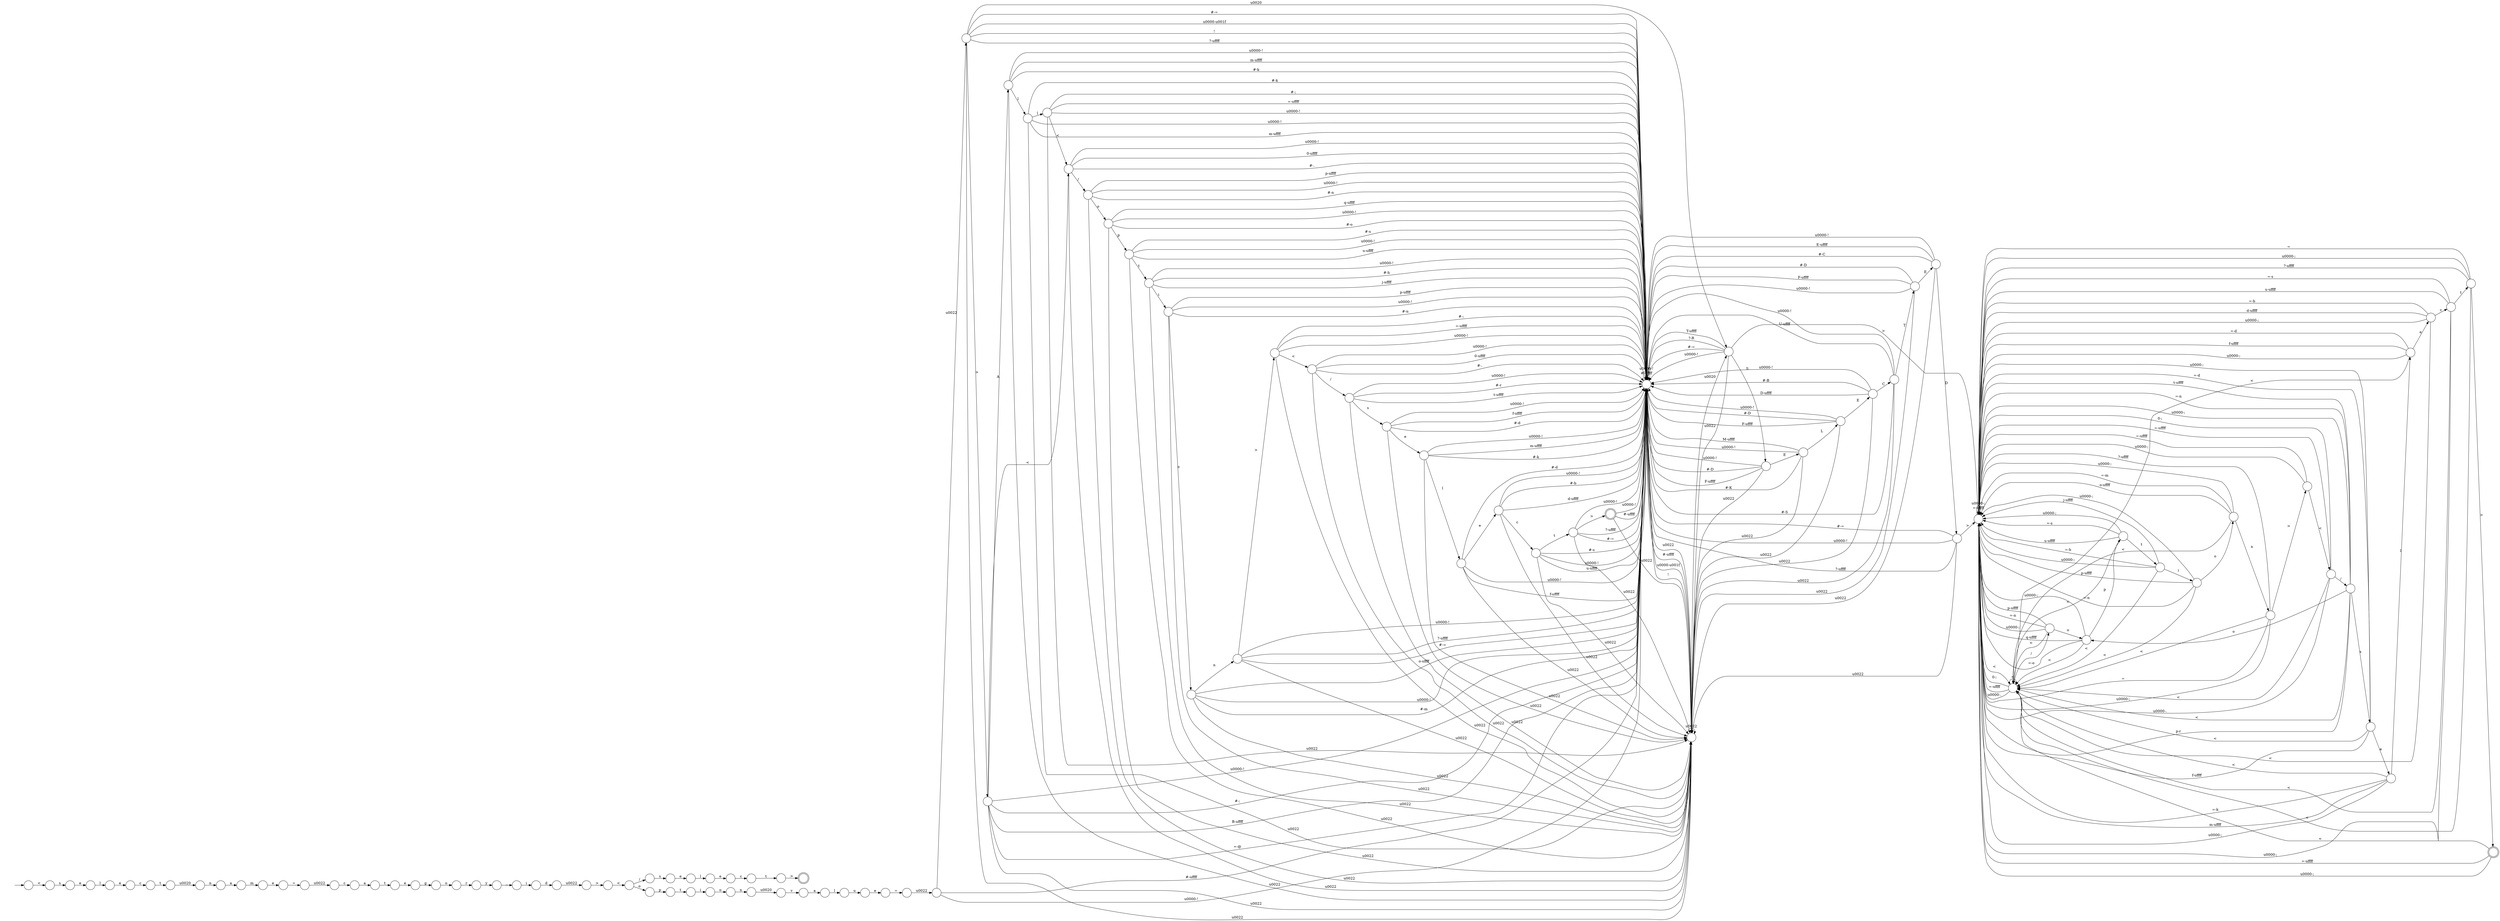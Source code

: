 digraph Automaton {
  rankdir = LR;
  0 [shape=circle,label=""];
  0 -> 19 [label="l"]
  1 [shape=circle,label=""];
  1 -> 88 [label="\u0022"]
  1 -> 102 [label="\u0000-!"]
  1 -> 102 [label="#-K"]
  1 -> 96 [label="L"]
  1 -> 102 [label="M-\uffff"]
  2 [shape=circle,label=""];
  2 -> 53 [label="a"]
  3 [shape=circle,label=""];
  3 -> 3 [label="=-\uffff"]
  3 -> 3 [label="\u0000-;"]
  3 -> 78 [label="<"]
  4 [shape=circle,label=""];
  4 -> 3 [label="="]
  4 -> 14 [label=">"]
  4 -> 3 [label="\u0000-;"]
  4 -> 78 [label="<"]
  4 -> 3 [label="?-\uffff"]
  5 [shape=circle,label=""];
  5 -> 11 [label="c"]
  6 [shape=circle,label=""];
  6 -> 88 [label="\u0022"]
  6 -> 74 [label="A"]
  6 -> 102 [label="\u0000-!"]
  6 -> 102 [label="#-;"]
  6 -> 102 [label="B-\uffff"]
  6 -> 102 [label="=-@"]
  6 -> 99 [label="<"]
  7 [shape=circle,label=""];
  7 -> 17 [label="\u0022"]
  7 -> 102 [label="#-\uffff"]
  7 -> 102 [label="\u0000-!"]
  8 [shape=circle,label=""];
  8 -> 102 [label="#-D"]
  8 -> 88 [label="\u0022"]
  8 -> 102 [label="F-\uffff"]
  8 -> 102 [label="\u0000-!"]
  8 -> 1 [label="E"]
  9 [shape=circle,label=""];
  9 -> 3 [label="=-\uffff"]
  9 -> 3 [label="\u0000-;"]
  9 -> 73 [label="<"]
  10 [shape=circle,label=""];
  10 -> 64 [label="n"]
  11 [shape=circle,label=""];
  11 -> 51 [label="a"]
  12 [shape=circle,label=""];
  12 -> 102 [label="q-\uffff"]
  12 -> 88 [label="\u0022"]
  12 -> 102 [label="\u0000-!"]
  12 -> 66 [label="p"]
  12 -> 102 [label="#-o"]
  13 [shape=circle,label=""];
  13 -> 55 [label=">"]
  14 [shape=doublecircle,label=""];
  14 -> 3 [label="=-\uffff"]
  14 -> 3 [label="\u0000-;"]
  14 -> 78 [label="<"]
  15 [shape=circle,label=""];
  15 -> 3 [label="q-\uffff"]
  15 -> 41 [label="p"]
  15 -> 3 [label="=-o"]
  15 -> 3 [label="\u0000-;"]
  15 -> 78 [label="<"]
  16 [shape=circle,label=""];
  16 -> 3 [label="=-k"]
  16 -> 3 [label="m-\uffff"]
  16 -> 95 [label="l"]
  16 -> 3 [label="\u0000-;"]
  16 -> 78 [label="<"]
  17 [shape=circle,label=""];
  17 -> 88 [label="\u0022"]
  17 -> 102 [label="#-="]
  17 -> 6 [label=">"]
  17 -> 102 [label="\u0000-\u001f"]
  17 -> 86 [label="\u0020"]
  17 -> 102 [label="!"]
  17 -> 102 [label="?-\uffff"]
  18 [shape=circle,label=""];
  18 -> 69 [label="o"]
  19 [shape=circle,label=""];
  19 -> 27 [label="e"]
  20 [shape=circle,label=""];
  20 -> 100 [label="y"]
  21 [shape=circle,label=""];
  21 -> 5 [label="\u0022"]
  22 [shape=circle,label=""];
  22 -> 57 [label="s"]
  23 [shape=circle,label=""];
  23 -> 43 [label="e"]
  24 [shape=circle,label=""];
  24 -> 88 [label="\u0022"]
  24 -> 102 [label="\u0000-!"]
  24 -> 93 [label="T"]
  24 -> 102 [label="#-S"]
  24 -> 102 [label="U-\uffff"]
  25 [shape=circle,label=""];
  25 -> 98 [label="c"]
  25 -> 3 [label="=-b"]
  25 -> 3 [label="d-\uffff"]
  25 -> 3 [label="\u0000-;"]
  25 -> 78 [label="<"]
  26 [shape=circle,label=""];
  26 -> 16 [label="e"]
  26 -> 3 [label="f-\uffff"]
  26 -> 3 [label="\u0000-;"]
  26 -> 78 [label="<"]
  26 -> 3 [label="=-d"]
  27 [shape=circle,label=""];
  27 -> 29 [label="c"]
  28 [shape=circle,label=""];
  28 -> 3 [label="p-r"]
  28 -> 26 [label="s"]
  28 -> 3 [label="t-\uffff"]
  28 -> 3 [label="=-n"]
  28 -> 3 [label="\u0000-;"]
  28 -> 78 [label="<"]
  28 -> 15 [label="o"]
  29 [shape=circle,label=""];
  29 -> 13 [label="t"]
  30 [shape=circle,label=""];
  30 -> 88 [label="\u0022"]
  30 -> 102 [label="\u0000-!"]
  30 -> 102 [label="#-r"]
  30 -> 63 [label="s"]
  30 -> 102 [label="t-\uffff"]
  31 [shape=doublecircle,label=""];
  31 -> 88 [label="\u0022"]
  31 -> 102 [label="#-\uffff"]
  31 -> 102 [label="\u0000-!"]
  32 [shape=circle,label=""];
  32 -> 3 [label="="]
  32 -> 9 [label=">"]
  32 -> 3 [label="\u0000-;"]
  32 -> 78 [label="<"]
  32 -> 3 [label="?-\uffff"]
  33 [shape=circle,label=""];
  33 -> 82 [label="e"]
  34 [shape=circle,label=""];
  34 -> 3 [label="p-\uffff"]
  34 -> 3 [label="=-n"]
  34 -> 3 [label="\u0000-;"]
  34 -> 78 [label="<"]
  34 -> 61 [label="o"]
  35 [shape=circle,label=""];
  35 -> 2 [label="n"]
  36 [shape=circle,label=""];
  36 -> 88 [label="\u0022"]
  36 -> 30 [label="/"]
  36 -> 102 [label="\u0000-!"]
  36 -> 102 [label="0-\uffff"]
  36 -> 102 [label="#-."]
  37 [shape=circle,label=""];
  37 -> 91 [label="p"]
  38 [shape=circle,label=""];
  38 -> 88 [label="\u0022"]
  38 -> 102 [label="\u0000-!"]
  38 -> 84 [label="e"]
  38 -> 102 [label="f-\uffff"]
  38 -> 102 [label="#-d"]
  39 [shape=circle,label=""];
  39 -> 46 [label="v"]
  40 [shape=circle,label=""];
  initial [shape=plaintext,label=""];
  initial -> 40
  40 -> 68 [label="<"]
  41 [shape=circle,label=""];
  41 -> 79 [label="t"]
  41 -> 3 [label="u-\uffff"]
  41 -> 3 [label="\u0000-;"]
  41 -> 78 [label="<"]
  41 -> 3 [label="=-s"]
  42 [shape=circle,label=""];
  42 -> 88 [label="\u0022"]
  42 -> 102 [label="p-\uffff"]
  42 -> 102 [label="\u0000-!"]
  42 -> 102 [label="#-n"]
  42 -> 12 [label="o"]
  43 [shape=circle,label=""];
  43 -> 18 [label="g"]
  44 [shape=circle,label=""];
  44 -> 88 [label="\u0022"]
  44 -> 102 [label="\u0000-!"]
  44 -> 50 [label="i"]
  44 -> 102 [label="#-h"]
  44 -> 102 [label="j-\uffff"]
  45 [shape=circle,label=""];
  45 -> 101 [label="c"]
  46 [shape=circle,label=""];
  46 -> 83 [label="a"]
  47 [shape=circle,label=""];
  47 -> 22 [label="/"]
  47 -> 37 [label="o"]
  48 [shape=circle,label=""];
  48 -> 52 [label="d"]
  49 [shape=circle,label=""];
  49 -> 88 [label="\u0022"]
  49 -> 102 [label="=-\uffff"]
  49 -> 102 [label="\u0000-!"]
  49 -> 102 [label="#-;"]
  49 -> 99 [label="<"]
  50 [shape=circle,label=""];
  50 -> 88 [label="\u0022"]
  50 -> 102 [label="p-\uffff"]
  50 -> 102 [label="\u0000-!"]
  50 -> 102 [label="#-n"]
  50 -> 94 [label="o"]
  51 [shape=circle,label=""];
  51 -> 23 [label="t"]
  52 [shape=circle,label=""];
  52 -> 70 [label="\u0022"]
  53 [shape=circle,label=""];
  53 -> 33 [label="m"]
  54 [shape=circle,label=""];
  54 -> 81 [label="i"]
  55 [shape=doublecircle,label=""];
  56 [shape=circle,label=""];
  56 -> 7 [label="\u0022"]
  57 [shape=circle,label=""];
  57 -> 0 [label="e"]
  58 [shape=circle,label=""];
  58 -> 76 [label="l"]
  59 [shape=circle,label=""];
  59 -> 48 [label="i"]
  60 [shape=circle,label=""];
  60 -> 88 [label="\u0022"]
  60 -> 102 [label="=-\uffff"]
  60 -> 102 [label="\u0000-!"]
  60 -> 102 [label="#-;"]
  60 -> 36 [label="<"]
  61 [shape=circle,label=""];
  61 -> 32 [label="n"]
  61 -> 3 [label="o-\uffff"]
  61 -> 3 [label="\u0000-;"]
  61 -> 78 [label="<"]
  61 -> 3 [label="=-m"]
  62 [shape=circle,label=""];
  62 -> 71 [label="e"]
  63 [shape=circle,label=""];
  63 -> 88 [label="\u0022"]
  63 -> 102 [label="\u0000-!"]
  63 -> 92 [label="e"]
  63 -> 102 [label="f-\uffff"]
  63 -> 102 [label="#-d"]
  64 [shape=circle,label=""];
  64 -> 39 [label="\u0020"]
  65 [shape=circle,label=""];
  65 -> 3 [label="p-\uffff"]
  65 -> 3 [label="=-n"]
  65 -> 3 [label="\u0000-;"]
  65 -> 78 [label="<"]
  65 -> 15 [label="o"]
  66 [shape=circle,label=""];
  66 -> 88 [label="\u0022"]
  66 -> 44 [label="t"]
  66 -> 102 [label="#-s"]
  66 -> 102 [label="\u0000-!"]
  66 -> 102 [label="u-\uffff"]
  67 [shape=circle,label=""];
  67 -> 88 [label="\u0022"]
  67 -> 102 [label="#-="]
  67 -> 102 [label="\u0000-!"]
  67 -> 3 [label=">"]
  67 -> 102 [label="?-\uffff"]
  68 [shape=circle,label=""];
  68 -> 87 [label="s"]
  69 [shape=circle,label=""];
  69 -> 20 [label="r"]
  70 [shape=circle,label=""];
  70 -> 89 [label=">"]
  71 [shape=circle,label=""];
  71 -> 56 [label="="]
  72 [shape=circle,label=""];
  72 -> 35 [label="\u0020"]
  73 [shape=circle,label=""];
  73 -> 3 [label="0-;"]
  73 -> 3 [label="=-\uffff"]
  73 -> 3 [label="\u0000-."]
  73 -> 28 [label="/"]
  73 -> 78 [label="<"]
  74 [shape=circle,label=""];
  74 -> 88 [label="\u0022"]
  74 -> 102 [label="\u0000-!"]
  74 -> 102 [label="m-\uffff"]
  74 -> 85 [label="l"]
  74 -> 102 [label="#-k"]
  75 [shape=circle,label=""];
  75 -> 88 [label="\u0022"]
  75 -> 102 [label="\u0000-!"]
  75 -> 24 [label="C"]
  75 -> 102 [label="#-B"]
  75 -> 102 [label="D-\uffff"]
  76 [shape=circle,label=""];
  76 -> 45 [label="e"]
  77 [shape=circle,label=""];
  77 -> 62 [label="u"]
  78 [shape=circle,label=""];
  78 -> 3 [label="0-;"]
  78 -> 3 [label="=-\uffff"]
  78 -> 3 [label="\u0000-."]
  78 -> 65 [label="/"]
  78 -> 78 [label="<"]
  79 [shape=circle,label=""];
  79 -> 34 [label="i"]
  79 -> 3 [label="=-h"]
  79 -> 3 [label="\u0000-;"]
  79 -> 78 [label="<"]
  79 -> 3 [label="j-\uffff"]
  80 [shape=circle,label=""];
  80 -> 88 [label="\u0022"]
  80 -> 67 [label="D"]
  80 -> 102 [label="\u0000-!"]
  80 -> 102 [label="E-\uffff"]
  80 -> 102 [label="#-C"]
  81 [shape=circle,label=""];
  81 -> 10 [label="o"]
  82 [shape=circle,label=""];
  82 -> 21 [label="="]
  83 [shape=circle,label=""];
  83 -> 77 [label="l"]
  84 [shape=circle,label=""];
  84 -> 88 [label="\u0022"]
  84 -> 90 [label="c"]
  84 -> 102 [label="\u0000-!"]
  84 -> 102 [label="#-b"]
  84 -> 102 [label="d-\uffff"]
  85 [shape=circle,label=""];
  85 -> 88 [label="\u0022"]
  85 -> 102 [label="\u0000-!"]
  85 -> 102 [label="m-\uffff"]
  85 -> 49 [label="l"]
  85 -> 102 [label="#-k"]
  86 [shape=circle,label=""];
  86 -> 102 [label="?-R"]
  86 -> 88 [label="\u0022"]
  86 -> 102 [label="#-="]
  86 -> 102 [label="\u0000-!"]
  86 -> 8 [label="S"]
  86 -> 3 [label=">"]
  86 -> 102 [label="T-\uffff"]
  87 [shape=circle,label=""];
  87 -> 58 [label="e"]
  88 [shape=circle,label=""];
  88 -> 88 [label="\u0022"]
  88 -> 102 [label="#-\uffff"]
  88 -> 102 [label="\u0000-\u001f"]
  88 -> 86 [label="\u0020"]
  88 -> 102 [label="!"]
  89 [shape=circle,label=""];
  89 -> 47 [label="<"]
  90 [shape=circle,label=""];
  90 -> 88 [label="\u0022"]
  90 -> 103 [label="t"]
  90 -> 102 [label="#-s"]
  90 -> 102 [label="\u0000-!"]
  90 -> 102 [label="u-\uffff"]
  91 [shape=circle,label=""];
  91 -> 54 [label="t"]
  92 [shape=circle,label=""];
  92 -> 88 [label="\u0022"]
  92 -> 102 [label="\u0000-!"]
  92 -> 102 [label="m-\uffff"]
  92 -> 38 [label="l"]
  92 -> 102 [label="#-k"]
  93 [shape=circle,label=""];
  93 -> 102 [label="#-D"]
  93 -> 88 [label="\u0022"]
  93 -> 102 [label="F-\uffff"]
  93 -> 102 [label="\u0000-!"]
  93 -> 80 [label="E"]
  94 [shape=circle,label=""];
  94 -> 97 [label="n"]
  94 -> 88 [label="\u0022"]
  94 -> 102 [label="o-\uffff"]
  94 -> 102 [label="\u0000-!"]
  94 -> 102 [label="#-m"]
  95 [shape=circle,label=""];
  95 -> 25 [label="e"]
  95 -> 3 [label="f-\uffff"]
  95 -> 3 [label="\u0000-;"]
  95 -> 78 [label="<"]
  95 -> 3 [label="=-d"]
  96 [shape=circle,label=""];
  96 -> 102 [label="#-D"]
  96 -> 88 [label="\u0022"]
  96 -> 102 [label="F-\uffff"]
  96 -> 102 [label="\u0000-!"]
  96 -> 75 [label="E"]
  97 [shape=circle,label=""];
  97 -> 88 [label="\u0022"]
  97 -> 102 [label="#-="]
  97 -> 102 [label="\u0000-!"]
  97 -> 60 [label=">"]
  97 -> 102 [label="?-\uffff"]
  98 [shape=circle,label=""];
  98 -> 4 [label="t"]
  98 -> 3 [label="u-\uffff"]
  98 -> 3 [label="\u0000-;"]
  98 -> 78 [label="<"]
  98 -> 3 [label="=-s"]
  99 [shape=circle,label=""];
  99 -> 88 [label="\u0022"]
  99 -> 42 [label="/"]
  99 -> 102 [label="\u0000-!"]
  99 -> 102 [label="0-\uffff"]
  99 -> 102 [label="#-."]
  100 [shape=circle,label=""];
  100 -> 59 [label="_"]
  101 [shape=circle,label=""];
  101 -> 72 [label="t"]
  102 [shape=circle,label=""];
  102 -> 88 [label="\u0022"]
  102 -> 102 [label="#-\uffff"]
  102 -> 102 [label="\u0000-!"]
  103 [shape=circle,label=""];
  103 -> 88 [label="\u0022"]
  103 -> 102 [label="#-="]
  103 -> 102 [label="\u0000-!"]
  103 -> 31 [label=">"]
  103 -> 102 [label="?-\uffff"]
}

